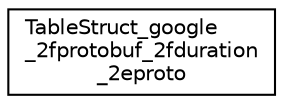 digraph "类继承关系图"
{
 // LATEX_PDF_SIZE
  edge [fontname="Helvetica",fontsize="10",labelfontname="Helvetica",labelfontsize="10"];
  node [fontname="Helvetica",fontsize="10",shape=record];
  rankdir="LR";
  Node0 [label="TableStruct_google\l_2fprotobuf_2fduration\l_2eproto",height=0.2,width=0.4,color="black", fillcolor="white", style="filled",URL="$structTableStruct__google__2fprotobuf__2fduration__2eproto.html",tooltip=" "];
}
